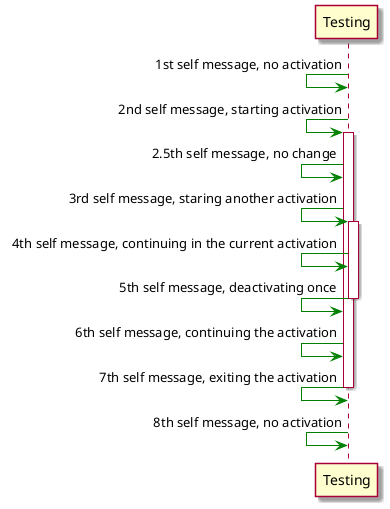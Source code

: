 @startuml
!pragma teoz true
skin rose
skinparam sequence {
ArrowColor Green
}

Testing <- Testing : 1st self message, no activation
Testing <- Testing ++: 2nd self message, starting activation
Testing <- Testing : 2.5th self message, no change
Testing <- Testing ++: 3rd self message, staring another activation
Testing <- Testing : 4th self message, continuing in the current activation
Testing <- Testing --: 5th self message, deactivating once
Testing <- Testing : 6th self message, continuing the activation
Testing <- Testing --: 7th self message, exiting the activation
Testing <- Testing : 8th self message, no activation
@enduml
@startuml
!pragma teoz true
participant Alice as a
participant Bob   as b
a ->     a : ""->   ""
b -> a
a ->>    a : ""->>  ""
b ->> a
a -\     a : ""-\   ""
b -\ a
a -\\    a : ""-\\\\""
b -\\ a
a -/     a : ""-/   ""
b -/ a
a -//    a : ""-//  ""
b -// a
a ->o    a : ""->o  ""
b ->o a
a ->>o   a : ""->>o ""
b ->>o a
a -\o    a : ""-\o  ""
b -\o a
a -\\o   a : ""-\\\\o""
b -\\o a
a -/o    a : ""-/o  ""
b -/o a
a -//o   a : ""-//o ""
b -//o a
@enduml
@startuml
!pragma teoz true
participant Alice as a
participant Bob   as b
b <-     b : ""<-""
b <-     a
b <<-    b : ""<<-""
b <<- a
b /-     b : ""/-""
b /- a
b //-    b : ""//""
b //- a
b \-     b : ""\-""
b \- a
b \\-    b : ""\\\\-""
b \\- a
b o<-     b : ""o<-""
b o<- a
b o<<-   b : ""o<<-""
b o<<- a
b o/-    b : ""o/-""
b o/- a
b o//-   b : ""o//-""
b o//- a
b o\-    b : ""o\\-""
b o\- a
b o\\-   b : ""o\\\\-""
b o\\- a
@enduml
@startuml
!pragma teoz true
participant Bob   as b
participant Alice as a
a <->    a : ""<->""
a o<->o  a : ""o<->o""
a x<->x  a : ""x<->x""
a x->o   a : ""x->o""
a ->x    a : ""->x""
a x->    a : ""x->""
a x<-    a : ""x<-""
a <-X    a : ""<-x""
a o<-x   a : ""o<-x""
@enduml
@startuml
'!pragma teoz true
'skinparam sequence {
'ArrowColor Green
'}
participant Bob as b
participant Alice as a
activate a
activate b
activate a
activate a
a <-     a
a o<-     a
a o<-o     a
a <<-    a
a /-     a
a //-    a
a \-     a
a \\-    a
activate b
a <-o    a
a o<-    a
activate b
a o<-o   a
a o<<-   a
activate b
a o/-    a
a o//-   a
a o\-    a
a o\\-   a
@enduml